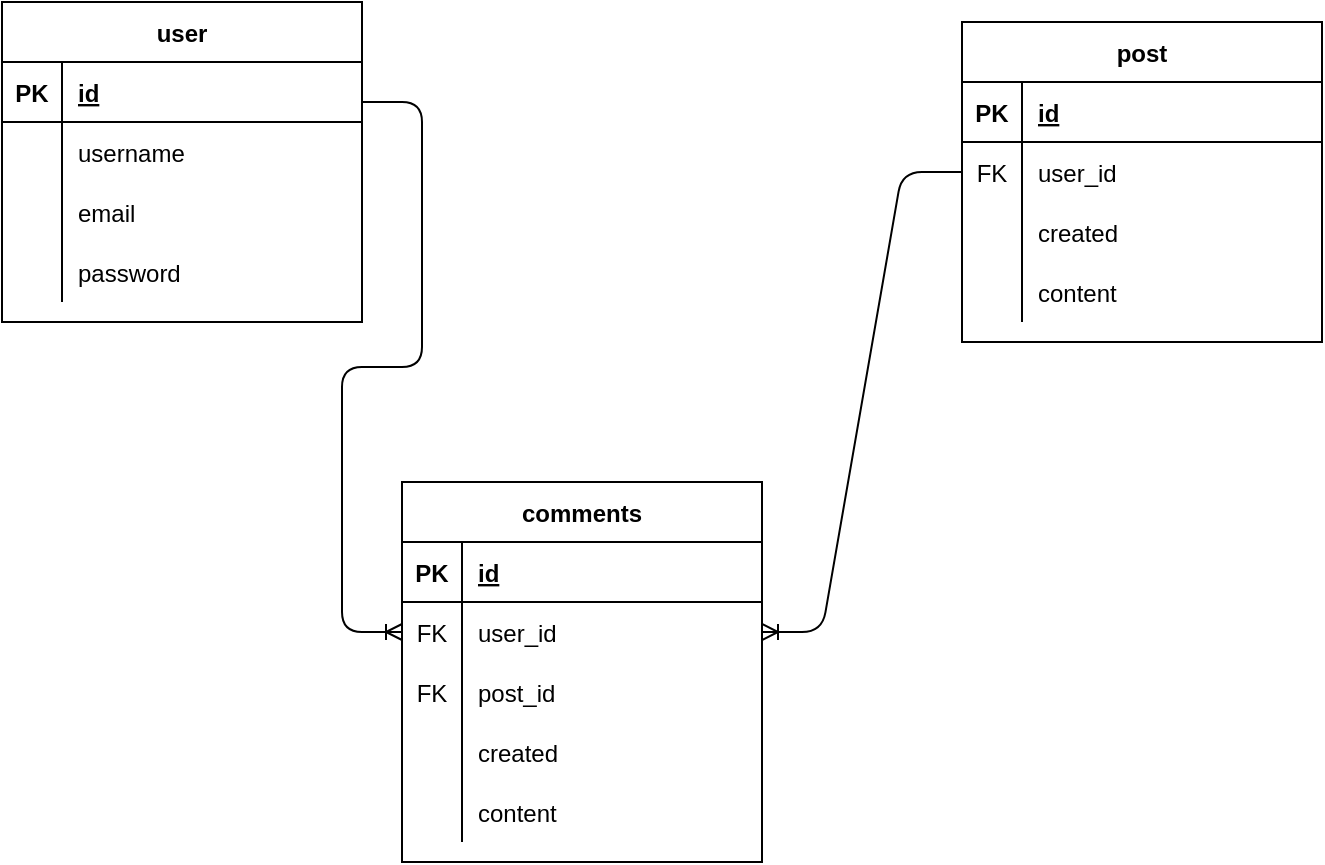 <mxfile version="14.1.2" type="device"><diagram id="PLw36R8LK73QksmX95Bh" name="Page-1"><mxGraphModel dx="782" dy="706" grid="1" gridSize="10" guides="1" tooltips="1" connect="1" arrows="1" fold="1" page="1" pageScale="1" pageWidth="850" pageHeight="1100" math="0" shadow="0"><root><mxCell id="0"/><mxCell id="1" parent="0"/><mxCell id="7MDKZVAt_WDy_G8XrtFO-12" value="post" style="shape=table;startSize=30;container=1;collapsible=1;childLayout=tableLayout;fixedRows=1;rowLines=0;fontStyle=1;align=center;resizeLast=1;" parent="1" vertex="1"><mxGeometry x="590" y="70" width="180" height="160" as="geometry"/></mxCell><mxCell id="7MDKZVAt_WDy_G8XrtFO-13" value="" style="shape=partialRectangle;collapsible=0;dropTarget=0;pointerEvents=0;fillColor=none;top=0;left=0;bottom=1;right=0;points=[[0,0.5],[1,0.5]];portConstraint=eastwest;" parent="7MDKZVAt_WDy_G8XrtFO-12" vertex="1"><mxGeometry y="30" width="180" height="30" as="geometry"/></mxCell><mxCell id="7MDKZVAt_WDy_G8XrtFO-14" value="PK" style="shape=partialRectangle;connectable=0;fillColor=none;top=0;left=0;bottom=0;right=0;fontStyle=1;overflow=hidden;" parent="7MDKZVAt_WDy_G8XrtFO-13" vertex="1"><mxGeometry width="30" height="30" as="geometry"/></mxCell><mxCell id="7MDKZVAt_WDy_G8XrtFO-15" value="id" style="shape=partialRectangle;connectable=0;fillColor=none;top=0;left=0;bottom=0;right=0;align=left;spacingLeft=6;fontStyle=5;overflow=hidden;" parent="7MDKZVAt_WDy_G8XrtFO-13" vertex="1"><mxGeometry x="30" width="150" height="30" as="geometry"/></mxCell><mxCell id="7MDKZVAt_WDy_G8XrtFO-16" value="" style="shape=partialRectangle;collapsible=0;dropTarget=0;pointerEvents=0;fillColor=none;top=0;left=0;bottom=0;right=0;points=[[0,0.5],[1,0.5]];portConstraint=eastwest;" parent="7MDKZVAt_WDy_G8XrtFO-12" vertex="1"><mxGeometry y="60" width="180" height="30" as="geometry"/></mxCell><mxCell id="7MDKZVAt_WDy_G8XrtFO-17" value="FK" style="shape=partialRectangle;connectable=0;fillColor=none;top=0;left=0;bottom=0;right=0;editable=1;overflow=hidden;" parent="7MDKZVAt_WDy_G8XrtFO-16" vertex="1"><mxGeometry width="30" height="30" as="geometry"/></mxCell><mxCell id="7MDKZVAt_WDy_G8XrtFO-18" value="user_id" style="shape=partialRectangle;connectable=0;fillColor=none;top=0;left=0;bottom=0;right=0;align=left;spacingLeft=6;overflow=hidden;" parent="7MDKZVAt_WDy_G8XrtFO-16" vertex="1"><mxGeometry x="30" width="150" height="30" as="geometry"/></mxCell><mxCell id="7MDKZVAt_WDy_G8XrtFO-19" value="" style="shape=partialRectangle;collapsible=0;dropTarget=0;pointerEvents=0;fillColor=none;top=0;left=0;bottom=0;right=0;points=[[0,0.5],[1,0.5]];portConstraint=eastwest;" parent="7MDKZVAt_WDy_G8XrtFO-12" vertex="1"><mxGeometry y="90" width="180" height="30" as="geometry"/></mxCell><mxCell id="7MDKZVAt_WDy_G8XrtFO-20" value="" style="shape=partialRectangle;connectable=0;fillColor=none;top=0;left=0;bottom=0;right=0;editable=1;overflow=hidden;" parent="7MDKZVAt_WDy_G8XrtFO-19" vertex="1"><mxGeometry width="30" height="30" as="geometry"/></mxCell><mxCell id="7MDKZVAt_WDy_G8XrtFO-21" value="created" style="shape=partialRectangle;connectable=0;fillColor=none;top=0;left=0;bottom=0;right=0;align=left;spacingLeft=6;overflow=hidden;" parent="7MDKZVAt_WDy_G8XrtFO-19" vertex="1"><mxGeometry x="30" width="150" height="30" as="geometry"/></mxCell><mxCell id="7MDKZVAt_WDy_G8XrtFO-22" value="" style="shape=partialRectangle;collapsible=0;dropTarget=0;pointerEvents=0;fillColor=none;top=0;left=0;bottom=0;right=0;points=[[0,0.5],[1,0.5]];portConstraint=eastwest;" parent="7MDKZVAt_WDy_G8XrtFO-12" vertex="1"><mxGeometry y="120" width="180" height="30" as="geometry"/></mxCell><mxCell id="7MDKZVAt_WDy_G8XrtFO-23" value="" style="shape=partialRectangle;connectable=0;fillColor=none;top=0;left=0;bottom=0;right=0;editable=1;overflow=hidden;" parent="7MDKZVAt_WDy_G8XrtFO-22" vertex="1"><mxGeometry width="30" height="30" as="geometry"/></mxCell><mxCell id="7MDKZVAt_WDy_G8XrtFO-24" value="content" style="shape=partialRectangle;connectable=0;fillColor=none;top=0;left=0;bottom=0;right=0;align=left;spacingLeft=6;overflow=hidden;" parent="7MDKZVAt_WDy_G8XrtFO-22" vertex="1"><mxGeometry x="30" width="150" height="30" as="geometry"/></mxCell><mxCell id="7MDKZVAt_WDy_G8XrtFO-28" value="user" style="shape=table;startSize=30;container=1;collapsible=1;childLayout=tableLayout;fixedRows=1;rowLines=0;fontStyle=1;align=center;resizeLast=1;" parent="1" vertex="1"><mxGeometry x="110" y="60" width="180" height="160" as="geometry"/></mxCell><mxCell id="7MDKZVAt_WDy_G8XrtFO-29" value="" style="shape=partialRectangle;collapsible=0;dropTarget=0;pointerEvents=0;fillColor=none;top=0;left=0;bottom=1;right=0;points=[[0,0.5],[1,0.5]];portConstraint=eastwest;" parent="7MDKZVAt_WDy_G8XrtFO-28" vertex="1"><mxGeometry y="30" width="180" height="30" as="geometry"/></mxCell><mxCell id="7MDKZVAt_WDy_G8XrtFO-30" value="PK" style="shape=partialRectangle;connectable=0;fillColor=none;top=0;left=0;bottom=0;right=0;fontStyle=1;overflow=hidden;" parent="7MDKZVAt_WDy_G8XrtFO-29" vertex="1"><mxGeometry width="30" height="30" as="geometry"/></mxCell><mxCell id="7MDKZVAt_WDy_G8XrtFO-31" value="id" style="shape=partialRectangle;connectable=0;fillColor=none;top=0;left=0;bottom=0;right=0;align=left;spacingLeft=6;fontStyle=5;overflow=hidden;" parent="7MDKZVAt_WDy_G8XrtFO-29" vertex="1"><mxGeometry x="30" width="150" height="30" as="geometry"/></mxCell><mxCell id="7MDKZVAt_WDy_G8XrtFO-32" value="" style="shape=partialRectangle;collapsible=0;dropTarget=0;pointerEvents=0;fillColor=none;top=0;left=0;bottom=0;right=0;points=[[0,0.5],[1,0.5]];portConstraint=eastwest;" parent="7MDKZVAt_WDy_G8XrtFO-28" vertex="1"><mxGeometry y="60" width="180" height="30" as="geometry"/></mxCell><mxCell id="7MDKZVAt_WDy_G8XrtFO-33" value="" style="shape=partialRectangle;connectable=0;fillColor=none;top=0;left=0;bottom=0;right=0;editable=1;overflow=hidden;" parent="7MDKZVAt_WDy_G8XrtFO-32" vertex="1"><mxGeometry width="30" height="30" as="geometry"/></mxCell><mxCell id="7MDKZVAt_WDy_G8XrtFO-34" value="username" style="shape=partialRectangle;connectable=0;fillColor=none;top=0;left=0;bottom=0;right=0;align=left;spacingLeft=6;overflow=hidden;" parent="7MDKZVAt_WDy_G8XrtFO-32" vertex="1"><mxGeometry x="30" width="150" height="30" as="geometry"/></mxCell><mxCell id="7MDKZVAt_WDy_G8XrtFO-35" value="" style="shape=partialRectangle;collapsible=0;dropTarget=0;pointerEvents=0;fillColor=none;top=0;left=0;bottom=0;right=0;points=[[0,0.5],[1,0.5]];portConstraint=eastwest;" parent="7MDKZVAt_WDy_G8XrtFO-28" vertex="1"><mxGeometry y="90" width="180" height="30" as="geometry"/></mxCell><mxCell id="7MDKZVAt_WDy_G8XrtFO-36" value="" style="shape=partialRectangle;connectable=0;fillColor=none;top=0;left=0;bottom=0;right=0;editable=1;overflow=hidden;" parent="7MDKZVAt_WDy_G8XrtFO-35" vertex="1"><mxGeometry width="30" height="30" as="geometry"/></mxCell><mxCell id="7MDKZVAt_WDy_G8XrtFO-37" value="email" style="shape=partialRectangle;connectable=0;fillColor=none;top=0;left=0;bottom=0;right=0;align=left;spacingLeft=6;overflow=hidden;" parent="7MDKZVAt_WDy_G8XrtFO-35" vertex="1"><mxGeometry x="30" width="150" height="30" as="geometry"/></mxCell><mxCell id="-f5FKrs7P7xwSrLwXYxg-2" value="" style="shape=partialRectangle;collapsible=0;dropTarget=0;pointerEvents=0;fillColor=none;top=0;left=0;bottom=0;right=0;points=[[0,0.5],[1,0.5]];portConstraint=eastwest;" vertex="1" parent="7MDKZVAt_WDy_G8XrtFO-28"><mxGeometry y="120" width="180" height="30" as="geometry"/></mxCell><mxCell id="-f5FKrs7P7xwSrLwXYxg-3" value="" style="shape=partialRectangle;connectable=0;fillColor=none;top=0;left=0;bottom=0;right=0;fontStyle=0;overflow=hidden;" vertex="1" parent="-f5FKrs7P7xwSrLwXYxg-2"><mxGeometry width="30" height="30" as="geometry"/></mxCell><mxCell id="-f5FKrs7P7xwSrLwXYxg-4" value="password" style="shape=partialRectangle;connectable=0;fillColor=none;top=0;left=0;bottom=0;right=0;align=left;spacingLeft=6;fontStyle=0;overflow=hidden;" vertex="1" parent="-f5FKrs7P7xwSrLwXYxg-2"><mxGeometry x="30" width="150" height="30" as="geometry"/></mxCell><mxCell id="7MDKZVAt_WDy_G8XrtFO-41" value="comments" style="shape=table;startSize=30;container=1;collapsible=1;childLayout=tableLayout;fixedRows=1;rowLines=0;fontStyle=1;align=center;resizeLast=1;" parent="1" vertex="1"><mxGeometry x="310" y="300" width="180" height="190" as="geometry"/></mxCell><mxCell id="7MDKZVAt_WDy_G8XrtFO-42" value="" style="shape=partialRectangle;collapsible=0;dropTarget=0;pointerEvents=0;fillColor=none;top=0;left=0;bottom=1;right=0;points=[[0,0.5],[1,0.5]];portConstraint=eastwest;" parent="7MDKZVAt_WDy_G8XrtFO-41" vertex="1"><mxGeometry y="30" width="180" height="30" as="geometry"/></mxCell><mxCell id="7MDKZVAt_WDy_G8XrtFO-43" value="PK" style="shape=partialRectangle;connectable=0;fillColor=none;top=0;left=0;bottom=0;right=0;fontStyle=1;overflow=hidden;" parent="7MDKZVAt_WDy_G8XrtFO-42" vertex="1"><mxGeometry width="30" height="30" as="geometry"/></mxCell><mxCell id="7MDKZVAt_WDy_G8XrtFO-44" value="id" style="shape=partialRectangle;connectable=0;fillColor=none;top=0;left=0;bottom=0;right=0;align=left;spacingLeft=6;fontStyle=5;overflow=hidden;" parent="7MDKZVAt_WDy_G8XrtFO-42" vertex="1"><mxGeometry x="30" width="150" height="30" as="geometry"/></mxCell><mxCell id="7MDKZVAt_WDy_G8XrtFO-45" value="" style="shape=partialRectangle;collapsible=0;dropTarget=0;pointerEvents=0;fillColor=none;top=0;left=0;bottom=0;right=0;points=[[0,0.5],[1,0.5]];portConstraint=eastwest;" parent="7MDKZVAt_WDy_G8XrtFO-41" vertex="1"><mxGeometry y="60" width="180" height="30" as="geometry"/></mxCell><mxCell id="7MDKZVAt_WDy_G8XrtFO-46" value="FK" style="shape=partialRectangle;connectable=0;fillColor=none;top=0;left=0;bottom=0;right=0;editable=1;overflow=hidden;" parent="7MDKZVAt_WDy_G8XrtFO-45" vertex="1"><mxGeometry width="30" height="30" as="geometry"/></mxCell><mxCell id="7MDKZVAt_WDy_G8XrtFO-47" value="user_id" style="shape=partialRectangle;connectable=0;fillColor=none;top=0;left=0;bottom=0;right=0;align=left;spacingLeft=6;overflow=hidden;" parent="7MDKZVAt_WDy_G8XrtFO-45" vertex="1"><mxGeometry x="30" width="150" height="30" as="geometry"/></mxCell><mxCell id="-f5FKrs7P7xwSrLwXYxg-7" value="" style="shape=partialRectangle;collapsible=0;dropTarget=0;pointerEvents=0;fillColor=none;top=0;left=0;bottom=0;right=0;points=[[0,0.5],[1,0.5]];portConstraint=eastwest;" vertex="1" parent="7MDKZVAt_WDy_G8XrtFO-41"><mxGeometry y="90" width="180" height="30" as="geometry"/></mxCell><mxCell id="-f5FKrs7P7xwSrLwXYxg-8" value="FK" style="shape=partialRectangle;connectable=0;fillColor=none;top=0;left=0;bottom=0;right=0;editable=1;overflow=hidden;" vertex="1" parent="-f5FKrs7P7xwSrLwXYxg-7"><mxGeometry width="30" height="30" as="geometry"/></mxCell><mxCell id="-f5FKrs7P7xwSrLwXYxg-9" value="post_id" style="shape=partialRectangle;connectable=0;fillColor=none;top=0;left=0;bottom=0;right=0;align=left;spacingLeft=6;overflow=hidden;" vertex="1" parent="-f5FKrs7P7xwSrLwXYxg-7"><mxGeometry x="30" width="150" height="30" as="geometry"/></mxCell><mxCell id="7MDKZVAt_WDy_G8XrtFO-48" value="" style="shape=partialRectangle;collapsible=0;dropTarget=0;pointerEvents=0;fillColor=none;top=0;left=0;bottom=0;right=0;points=[[0,0.5],[1,0.5]];portConstraint=eastwest;" parent="7MDKZVAt_WDy_G8XrtFO-41" vertex="1"><mxGeometry y="120" width="180" height="30" as="geometry"/></mxCell><mxCell id="7MDKZVAt_WDy_G8XrtFO-49" value="" style="shape=partialRectangle;connectable=0;fillColor=none;top=0;left=0;bottom=0;right=0;editable=1;overflow=hidden;" parent="7MDKZVAt_WDy_G8XrtFO-48" vertex="1"><mxGeometry width="30" height="30" as="geometry"/></mxCell><mxCell id="7MDKZVAt_WDy_G8XrtFO-50" value="created" style="shape=partialRectangle;connectable=0;fillColor=none;top=0;left=0;bottom=0;right=0;align=left;spacingLeft=6;overflow=hidden;" parent="7MDKZVAt_WDy_G8XrtFO-48" vertex="1"><mxGeometry x="30" width="150" height="30" as="geometry"/></mxCell><mxCell id="-f5FKrs7P7xwSrLwXYxg-10" value="" style="shape=partialRectangle;collapsible=0;dropTarget=0;pointerEvents=0;fillColor=none;top=0;left=0;bottom=0;right=0;points=[[0,0.5],[1,0.5]];portConstraint=eastwest;" vertex="1" parent="7MDKZVAt_WDy_G8XrtFO-41"><mxGeometry y="150" width="180" height="30" as="geometry"/></mxCell><mxCell id="-f5FKrs7P7xwSrLwXYxg-11" value="" style="shape=partialRectangle;connectable=0;fillColor=none;top=0;left=0;bottom=0;right=0;editable=1;overflow=hidden;" vertex="1" parent="-f5FKrs7P7xwSrLwXYxg-10"><mxGeometry width="30" height="30" as="geometry"/></mxCell><mxCell id="-f5FKrs7P7xwSrLwXYxg-12" value="content" style="shape=partialRectangle;connectable=0;fillColor=none;top=0;left=0;bottom=0;right=0;align=left;spacingLeft=6;overflow=hidden;" vertex="1" parent="-f5FKrs7P7xwSrLwXYxg-10"><mxGeometry x="30" width="150" height="30" as="geometry"/></mxCell><mxCell id="-f5FKrs7P7xwSrLwXYxg-1" value="" style="edgeStyle=entityRelationEdgeStyle;fontSize=12;html=1;endArrow=ERoneToMany;entryX=0;entryY=0.5;entryDx=0;entryDy=0;" edge="1" parent="1" target="7MDKZVAt_WDy_G8XrtFO-45"><mxGeometry width="100" height="100" relative="1" as="geometry"><mxPoint x="290" y="110" as="sourcePoint"/><mxPoint x="390" y="10" as="targetPoint"/></mxGeometry></mxCell><mxCell id="-f5FKrs7P7xwSrLwXYxg-14" value="" style="edgeStyle=entityRelationEdgeStyle;fontSize=12;html=1;endArrow=ERoneToMany;entryX=1;entryY=0.5;entryDx=0;entryDy=0;exitX=0;exitY=0.5;exitDx=0;exitDy=0;" edge="1" parent="1" source="7MDKZVAt_WDy_G8XrtFO-16" target="7MDKZVAt_WDy_G8XrtFO-45"><mxGeometry width="100" height="100" relative="1" as="geometry"><mxPoint x="500" y="200" as="sourcePoint"/><mxPoint x="600" y="100" as="targetPoint"/></mxGeometry></mxCell></root></mxGraphModel></diagram></mxfile>